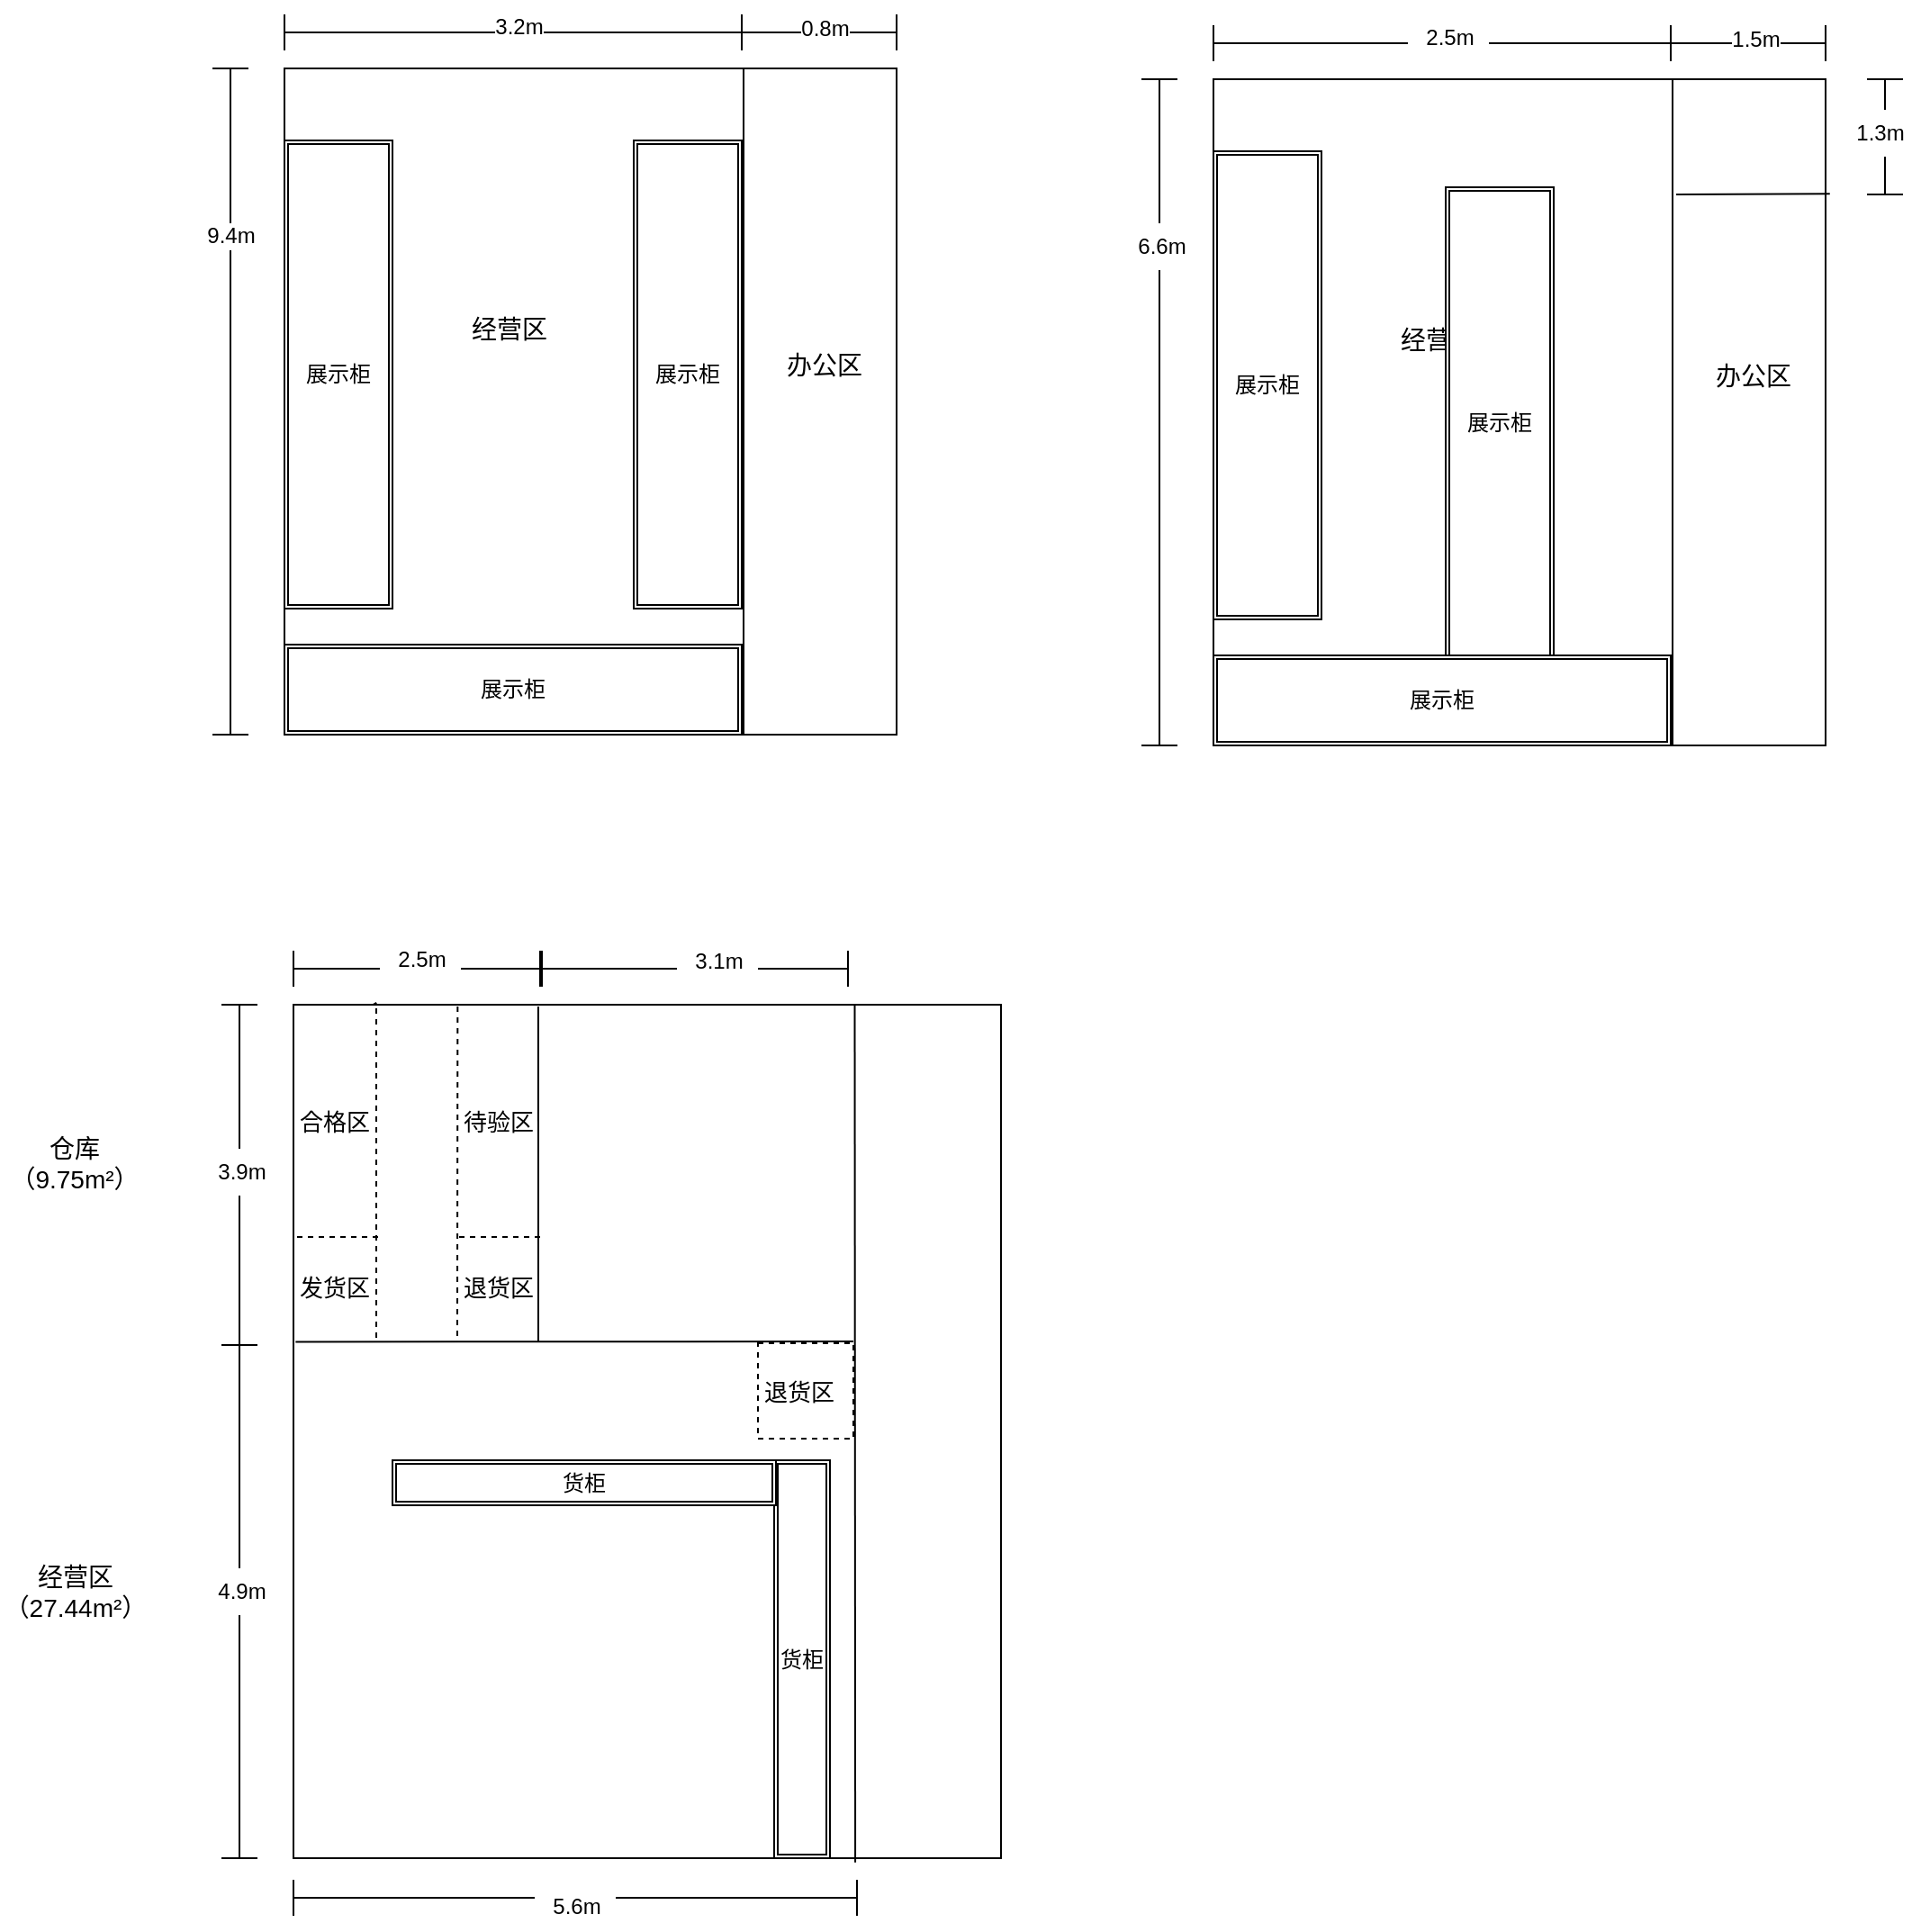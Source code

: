 <mxfile version="24.2.1" type="github">
  <diagram name="第 1 页" id="Z-B9GPo6lg7uLuRhSohc">
    <mxGraphModel dx="954" dy="541" grid="0" gridSize="10" guides="1" tooltips="1" connect="1" arrows="1" fold="1" page="1" pageScale="1" pageWidth="827" pageHeight="1169" math="0" shadow="0">
      <root>
        <mxCell id="0" />
        <mxCell id="1" parent="0" />
        <mxCell id="mRxpKOq9cnGKZ9Mrb7sG-1" value="" style="rounded=0;whiteSpace=wrap;html=1;" parent="1" vertex="1">
          <mxGeometry x="200" y="90" width="340" height="370" as="geometry" />
        </mxCell>
        <mxCell id="mRxpKOq9cnGKZ9Mrb7sG-3" value="办公区" style="text;html=1;align=center;verticalAlign=middle;whiteSpace=wrap;rounded=0;fontSize=14;" parent="1" vertex="1">
          <mxGeometry x="470" y="240" width="60" height="30" as="geometry" />
        </mxCell>
        <mxCell id="mRxpKOq9cnGKZ9Mrb7sG-4" value="经营区" style="text;html=1;align=center;verticalAlign=middle;whiteSpace=wrap;rounded=0;fontSize=14;" parent="1" vertex="1">
          <mxGeometry x="295" y="220" width="60" height="30" as="geometry" />
        </mxCell>
        <mxCell id="mRxpKOq9cnGKZ9Mrb7sG-5" value="" style="shape=crossbar;whiteSpace=wrap;html=1;rounded=1;direction=south;" parent="1" vertex="1">
          <mxGeometry x="160" y="90" width="20" height="370" as="geometry" />
        </mxCell>
        <mxCell id="mRxpKOq9cnGKZ9Mrb7sG-7" value="9.4m" style="text;html=1;align=center;verticalAlign=middle;resizable=0;points=[];autosize=1;strokeColor=none;fillColor=none;labelBackgroundColor=default;" parent="1" vertex="1">
          <mxGeometry x="145" y="168" width="50" height="30" as="geometry" />
        </mxCell>
        <mxCell id="mRxpKOq9cnGKZ9Mrb7sG-10" value="" style="shape=crossbar;whiteSpace=wrap;html=1;rounded=1;" parent="1" vertex="1">
          <mxGeometry x="200" y="60" width="254" height="20" as="geometry" />
        </mxCell>
        <mxCell id="mRxpKOq9cnGKZ9Mrb7sG-11" value="3.2m" style="text;html=1;align=center;verticalAlign=middle;resizable=0;points=[];autosize=1;strokeColor=none;fillColor=none;labelBackgroundColor=default;" parent="1" vertex="1">
          <mxGeometry x="305" y="52" width="50" height="30" as="geometry" />
        </mxCell>
        <mxCell id="mRxpKOq9cnGKZ9Mrb7sG-12" value="" style="endArrow=none;html=1;rounded=0;" parent="1" source="mRxpKOq9cnGKZ9Mrb7sG-1" edge="1">
          <mxGeometry width="50" height="50" relative="1" as="geometry">
            <mxPoint x="400" y="140" as="sourcePoint" />
            <mxPoint x="450" y="90" as="targetPoint" />
          </mxGeometry>
        </mxCell>
        <mxCell id="mRxpKOq9cnGKZ9Mrb7sG-13" value="" style="endArrow=none;html=1;rounded=0;" parent="1" source="mRxpKOq9cnGKZ9Mrb7sG-1" edge="1">
          <mxGeometry width="50" height="50" relative="1" as="geometry">
            <mxPoint x="400" y="140" as="sourcePoint" />
            <mxPoint x="450" y="90" as="targetPoint" />
          </mxGeometry>
        </mxCell>
        <mxCell id="mRxpKOq9cnGKZ9Mrb7sG-14" value="" style="endArrow=none;html=1;rounded=0;" parent="1" target="mRxpKOq9cnGKZ9Mrb7sG-1" edge="1">
          <mxGeometry width="50" height="50" relative="1" as="geometry">
            <mxPoint x="450" y="460" as="sourcePoint" />
            <mxPoint x="500" y="410" as="targetPoint" />
          </mxGeometry>
        </mxCell>
        <mxCell id="mRxpKOq9cnGKZ9Mrb7sG-15" value="" style="endArrow=none;html=1;rounded=0;exitX=0.75;exitY=0;exitDx=0;exitDy=0;entryX=0.75;entryY=1;entryDx=0;entryDy=0;" parent="1" source="mRxpKOq9cnGKZ9Mrb7sG-1" target="mRxpKOq9cnGKZ9Mrb7sG-1" edge="1">
          <mxGeometry width="50" height="50" relative="1" as="geometry">
            <mxPoint x="390" y="290" as="sourcePoint" />
            <mxPoint x="440" y="240" as="targetPoint" />
          </mxGeometry>
        </mxCell>
        <mxCell id="mRxpKOq9cnGKZ9Mrb7sG-16" value="" style="shape=crossbar;whiteSpace=wrap;html=1;rounded=1;" parent="1" vertex="1">
          <mxGeometry x="454" y="60" width="86" height="20" as="geometry" />
        </mxCell>
        <mxCell id="mRxpKOq9cnGKZ9Mrb7sG-17" value="0.8m" style="text;html=1;align=center;verticalAlign=middle;resizable=0;points=[];autosize=1;strokeColor=none;fillColor=none;labelBackgroundColor=default;" parent="1" vertex="1">
          <mxGeometry x="475" y="53" width="50" height="30" as="geometry" />
        </mxCell>
        <mxCell id="mRxpKOq9cnGKZ9Mrb7sG-18" value="展示柜" style="shape=ext;double=1;rounded=0;whiteSpace=wrap;html=1;" parent="1" vertex="1">
          <mxGeometry x="200" y="130" width="60" height="260" as="geometry" />
        </mxCell>
        <mxCell id="mRxpKOq9cnGKZ9Mrb7sG-19" value="展示柜" style="shape=ext;double=1;rounded=0;whiteSpace=wrap;html=1;" parent="1" vertex="1">
          <mxGeometry x="394" y="130" width="60" height="260" as="geometry" />
        </mxCell>
        <mxCell id="mRxpKOq9cnGKZ9Mrb7sG-20" value="展示柜" style="shape=ext;double=1;rounded=0;whiteSpace=wrap;html=1;" parent="1" vertex="1">
          <mxGeometry x="200" y="410" width="254" height="50" as="geometry" />
        </mxCell>
        <mxCell id="AbtzzDSf9mE-Rb6gtzmR-1" value="" style="rounded=0;whiteSpace=wrap;html=1;" parent="1" vertex="1">
          <mxGeometry x="205" y="610" width="393" height="474" as="geometry" />
        </mxCell>
        <mxCell id="AbtzzDSf9mE-Rb6gtzmR-3" value="经营区&lt;div&gt;（27.44m²）&lt;/div&gt;" style="text;html=1;align=center;verticalAlign=middle;whiteSpace=wrap;rounded=0;fontSize=14;" parent="1" vertex="1">
          <mxGeometry x="42" y="921" width="84" height="30" as="geometry" />
        </mxCell>
        <mxCell id="AbtzzDSf9mE-Rb6gtzmR-4" value="" style="shape=crossbar;whiteSpace=wrap;html=1;rounded=1;direction=south;" parent="1" vertex="1">
          <mxGeometry x="165" y="610" width="20" height="189" as="geometry" />
        </mxCell>
        <mxCell id="AbtzzDSf9mE-Rb6gtzmR-5" value="3.9m" style="text;html=1;align=center;verticalAlign=middle;resizable=0;points=[];autosize=1;strokeColor=none;fillColor=default;labelBackgroundColor=default;" parent="1" vertex="1">
          <mxGeometry x="153" y="690" width="45" height="26" as="geometry" />
        </mxCell>
        <mxCell id="AbtzzDSf9mE-Rb6gtzmR-6" value="" style="shape=crossbar;whiteSpace=wrap;html=1;rounded=1;" parent="1" vertex="1">
          <mxGeometry x="205" y="580" width="137" height="20" as="geometry" />
        </mxCell>
        <mxCell id="AbtzzDSf9mE-Rb6gtzmR-8" value="" style="endArrow=none;html=1;rounded=0;" parent="1" source="AbtzzDSf9mE-Rb6gtzmR-1" edge="1">
          <mxGeometry width="50" height="50" relative="1" as="geometry">
            <mxPoint x="405" y="660" as="sourcePoint" />
            <mxPoint x="455" y="610" as="targetPoint" />
          </mxGeometry>
        </mxCell>
        <mxCell id="AbtzzDSf9mE-Rb6gtzmR-9" value="" style="endArrow=none;html=1;rounded=0;" parent="1" source="AbtzzDSf9mE-Rb6gtzmR-1" edge="1">
          <mxGeometry width="50" height="50" relative="1" as="geometry">
            <mxPoint x="405" y="660" as="sourcePoint" />
            <mxPoint x="455" y="610" as="targetPoint" />
          </mxGeometry>
        </mxCell>
        <mxCell id="AbtzzDSf9mE-Rb6gtzmR-11" value="" style="endArrow=none;html=1;rounded=0;exitX=0.75;exitY=0;exitDx=0;exitDy=0;entryX=0.794;entryY=1.005;entryDx=0;entryDy=0;entryPerimeter=0;" parent="1" target="AbtzzDSf9mE-Rb6gtzmR-1" edge="1">
          <mxGeometry width="50" height="50" relative="1" as="geometry">
            <mxPoint x="516.75" y="610" as="sourcePoint" />
            <mxPoint x="516.75" y="980" as="targetPoint" />
          </mxGeometry>
        </mxCell>
        <mxCell id="AbtzzDSf9mE-Rb6gtzmR-12" value="" style="shape=crossbar;whiteSpace=wrap;html=1;rounded=1;" parent="1" vertex="1">
          <mxGeometry x="343" y="580" width="170" height="20" as="geometry" />
        </mxCell>
        <mxCell id="AbtzzDSf9mE-Rb6gtzmR-13" value="3.1m" style="text;html=1;align=center;verticalAlign=middle;resizable=0;points=[];autosize=1;strokeColor=none;fillColor=default;labelBackgroundColor=default;" parent="1" vertex="1">
          <mxGeometry x="418" y="573" width="45" height="26" as="geometry" />
        </mxCell>
        <mxCell id="AbtzzDSf9mE-Rb6gtzmR-15" value="货柜" style="shape=ext;double=1;rounded=0;whiteSpace=wrap;html=1;" parent="1" vertex="1">
          <mxGeometry x="472" y="863" width="31" height="221" as="geometry" />
        </mxCell>
        <mxCell id="AbtzzDSf9mE-Rb6gtzmR-16" value="货柜" style="shape=ext;double=1;rounded=0;whiteSpace=wrap;html=1;" parent="1" vertex="1">
          <mxGeometry x="260" y="863" width="213" height="25" as="geometry" />
        </mxCell>
        <mxCell id="AbtzzDSf9mE-Rb6gtzmR-19" value="2.5m" style="text;html=1;align=center;verticalAlign=middle;resizable=0;points=[];autosize=1;strokeColor=none;fillColor=default;" parent="1" vertex="1">
          <mxGeometry x="253" y="572" width="45" height="26" as="geometry" />
        </mxCell>
        <mxCell id="AbtzzDSf9mE-Rb6gtzmR-20" value="" style="endArrow=none;html=1;rounded=0;" parent="1" target="AbtzzDSf9mE-Rb6gtzmR-1" edge="1">
          <mxGeometry width="50" height="50" relative="1" as="geometry">
            <mxPoint x="205" y="804" as="sourcePoint" />
            <mxPoint x="255" y="754" as="targetPoint" />
          </mxGeometry>
        </mxCell>
        <mxCell id="AbtzzDSf9mE-Rb6gtzmR-21" value="" style="endArrow=none;html=1;rounded=0;exitX=0.003;exitY=0.395;exitDx=0;exitDy=0;exitPerimeter=0;" parent="1" source="AbtzzDSf9mE-Rb6gtzmR-1" edge="1">
          <mxGeometry width="50" height="50" relative="1" as="geometry">
            <mxPoint x="236" y="805" as="sourcePoint" />
            <mxPoint x="516" y="797" as="targetPoint" />
          </mxGeometry>
        </mxCell>
        <mxCell id="AbtzzDSf9mE-Rb6gtzmR-22" value="" style="endArrow=none;html=1;rounded=0;entryX=0.346;entryY=0.002;entryDx=0;entryDy=0;entryPerimeter=0;" parent="1" target="AbtzzDSf9mE-Rb6gtzmR-1" edge="1">
          <mxGeometry width="50" height="50" relative="1" as="geometry">
            <mxPoint x="341" y="797" as="sourcePoint" />
            <mxPoint x="349" y="654" as="targetPoint" />
          </mxGeometry>
        </mxCell>
        <mxCell id="AbtzzDSf9mE-Rb6gtzmR-23" value="" style="endArrow=none;dashed=1;html=1;dashPattern=1 3;strokeWidth=2;rounded=0;" parent="1" source="AbtzzDSf9mE-Rb6gtzmR-1" edge="1">
          <mxGeometry width="50" height="50" relative="1" as="geometry">
            <mxPoint x="200" y="659" as="sourcePoint" />
            <mxPoint x="250" y="609" as="targetPoint" />
          </mxGeometry>
        </mxCell>
        <mxCell id="AbtzzDSf9mE-Rb6gtzmR-25" value="" style="endArrow=none;dashed=1;html=1;strokeWidth=1;rounded=0;entryX=0.117;entryY=0.001;entryDx=0;entryDy=0;entryPerimeter=0;" parent="1" target="AbtzzDSf9mE-Rb6gtzmR-1" edge="1">
          <mxGeometry width="50" height="50" relative="1" as="geometry">
            <mxPoint x="251" y="795" as="sourcePoint" />
            <mxPoint x="294" y="672" as="targetPoint" />
          </mxGeometry>
        </mxCell>
        <mxCell id="AbtzzDSf9mE-Rb6gtzmR-26" value="" style="endArrow=none;dashed=1;html=1;strokeWidth=1;rounded=0;entryX=0.232;entryY=0.001;entryDx=0;entryDy=0;entryPerimeter=0;" parent="1" target="AbtzzDSf9mE-Rb6gtzmR-1" edge="1">
          <mxGeometry width="50" height="50" relative="1" as="geometry">
            <mxPoint x="296" y="794" as="sourcePoint" />
            <mxPoint x="261" y="620" as="targetPoint" />
          </mxGeometry>
        </mxCell>
        <mxCell id="AbtzzDSf9mE-Rb6gtzmR-27" value="" style="endArrow=none;dashed=1;html=1;strokeWidth=1;rounded=0;" parent="1" edge="1">
          <mxGeometry width="50" height="50" relative="1" as="geometry">
            <mxPoint x="297" y="739" as="sourcePoint" />
            <mxPoint x="343" y="739" as="targetPoint" />
          </mxGeometry>
        </mxCell>
        <mxCell id="AbtzzDSf9mE-Rb6gtzmR-28" value="待验区" style="text;html=1;align=center;verticalAlign=middle;whiteSpace=wrap;rounded=0;fontSize=13;" parent="1" vertex="1">
          <mxGeometry x="289" y="660" width="60" height="30" as="geometry" />
        </mxCell>
        <mxCell id="AbtzzDSf9mE-Rb6gtzmR-29" value="退货区" style="text;html=1;align=center;verticalAlign=middle;whiteSpace=wrap;rounded=0;fontSize=13;" parent="1" vertex="1">
          <mxGeometry x="289" y="752" width="60" height="30" as="geometry" />
        </mxCell>
        <mxCell id="AbtzzDSf9mE-Rb6gtzmR-30" value="合格区" style="text;html=1;align=center;verticalAlign=middle;whiteSpace=wrap;rounded=0;fontSize=13;" parent="1" vertex="1">
          <mxGeometry x="198" y="660" width="60" height="30" as="geometry" />
        </mxCell>
        <mxCell id="AbtzzDSf9mE-Rb6gtzmR-31" value="" style="whiteSpace=wrap;html=1;aspect=fixed;dashed=1;" parent="1" vertex="1">
          <mxGeometry x="463" y="798" width="53" height="53" as="geometry" />
        </mxCell>
        <mxCell id="AbtzzDSf9mE-Rb6gtzmR-34" value="退货区" style="text;html=1;align=center;verticalAlign=middle;whiteSpace=wrap;rounded=0;fontSize=13;" parent="1" vertex="1">
          <mxGeometry x="456" y="809.5" width="60" height="30" as="geometry" />
        </mxCell>
        <mxCell id="AbtzzDSf9mE-Rb6gtzmR-35" value="" style="shape=crossbar;whiteSpace=wrap;html=1;rounded=1;direction=south;" parent="1" vertex="1">
          <mxGeometry x="165" y="799" width="20" height="285" as="geometry" />
        </mxCell>
        <mxCell id="AbtzzDSf9mE-Rb6gtzmR-36" value="4.9m" style="text;html=1;align=center;verticalAlign=middle;resizable=0;points=[];autosize=1;strokeColor=none;fillColor=default;labelBackgroundColor=default;" parent="1" vertex="1">
          <mxGeometry x="153" y="923" width="45" height="26" as="geometry" />
        </mxCell>
        <mxCell id="AbtzzDSf9mE-Rb6gtzmR-37" value="" style="shape=crossbar;whiteSpace=wrap;html=1;rounded=1;" parent="1" vertex="1">
          <mxGeometry x="205" y="1096" width="313" height="20" as="geometry" />
        </mxCell>
        <mxCell id="AbtzzDSf9mE-Rb6gtzmR-38" value="5.6m" style="text;html=1;align=center;verticalAlign=middle;resizable=0;points=[];autosize=1;strokeColor=none;fillColor=default;labelBackgroundColor=default;" parent="1" vertex="1">
          <mxGeometry x="339" y="1098" width="45" height="26" as="geometry" />
        </mxCell>
        <mxCell id="AbtzzDSf9mE-Rb6gtzmR-39" value="仓库&lt;div&gt;（9.75m²）&lt;/div&gt;" style="text;html=1;align=center;verticalAlign=middle;whiteSpace=wrap;rounded=0;fontSize=14;" parent="1" vertex="1">
          <mxGeometry x="43" y="683" width="81" height="30" as="geometry" />
        </mxCell>
        <mxCell id="AbtzzDSf9mE-Rb6gtzmR-40" value="" style="endArrow=none;dashed=1;html=1;strokeWidth=1;rounded=0;" parent="1" edge="1">
          <mxGeometry width="50" height="50" relative="1" as="geometry">
            <mxPoint x="207" y="739" as="sourcePoint" />
            <mxPoint x="253" y="739" as="targetPoint" />
          </mxGeometry>
        </mxCell>
        <mxCell id="AbtzzDSf9mE-Rb6gtzmR-41" value="发货区" style="text;html=1;align=center;verticalAlign=middle;whiteSpace=wrap;rounded=0;fontSize=13;" parent="1" vertex="1">
          <mxGeometry x="198" y="752" width="60" height="30" as="geometry" />
        </mxCell>
        <mxCell id="Akqk1PsO7k6nNeHA24I_-1" value="" style="rounded=0;whiteSpace=wrap;html=1;" vertex="1" parent="1">
          <mxGeometry x="716" y="96" width="340" height="370" as="geometry" />
        </mxCell>
        <mxCell id="Akqk1PsO7k6nNeHA24I_-2" value="办公区" style="text;html=1;align=center;verticalAlign=middle;whiteSpace=wrap;rounded=0;fontSize=14;" vertex="1" parent="1">
          <mxGeometry x="986" y="246" width="60" height="30" as="geometry" />
        </mxCell>
        <mxCell id="Akqk1PsO7k6nNeHA24I_-3" value="经营区" style="text;html=1;align=center;verticalAlign=middle;whiteSpace=wrap;rounded=0;fontSize=14;" vertex="1" parent="1">
          <mxGeometry x="811" y="226" width="60" height="30" as="geometry" />
        </mxCell>
        <mxCell id="Akqk1PsO7k6nNeHA24I_-4" value="" style="shape=crossbar;whiteSpace=wrap;html=1;rounded=1;direction=south;" vertex="1" parent="1">
          <mxGeometry x="676" y="96" width="20" height="370" as="geometry" />
        </mxCell>
        <mxCell id="Akqk1PsO7k6nNeHA24I_-5" value="6.6m" style="text;html=1;align=center;verticalAlign=middle;resizable=0;points=[];autosize=1;strokeColor=none;fillColor=default;labelBackgroundColor=default;" vertex="1" parent="1">
          <mxGeometry x="664" y="176" width="45" height="26" as="geometry" />
        </mxCell>
        <mxCell id="Akqk1PsO7k6nNeHA24I_-6" value="" style="shape=crossbar;whiteSpace=wrap;html=1;rounded=1;" vertex="1" parent="1">
          <mxGeometry x="716" y="66" width="254" height="20" as="geometry" />
        </mxCell>
        <mxCell id="Akqk1PsO7k6nNeHA24I_-7" value="2.5m" style="text;html=1;align=center;verticalAlign=middle;resizable=0;points=[];autosize=1;strokeColor=none;fillColor=default;labelBackgroundColor=default;" vertex="1" parent="1">
          <mxGeometry x="824" y="60" width="45" height="26" as="geometry" />
        </mxCell>
        <mxCell id="Akqk1PsO7k6nNeHA24I_-8" value="" style="endArrow=none;html=1;rounded=0;" edge="1" parent="1" source="Akqk1PsO7k6nNeHA24I_-1">
          <mxGeometry width="50" height="50" relative="1" as="geometry">
            <mxPoint x="916" y="146" as="sourcePoint" />
            <mxPoint x="966" y="96" as="targetPoint" />
          </mxGeometry>
        </mxCell>
        <mxCell id="Akqk1PsO7k6nNeHA24I_-9" value="" style="endArrow=none;html=1;rounded=0;" edge="1" parent="1" source="Akqk1PsO7k6nNeHA24I_-1">
          <mxGeometry width="50" height="50" relative="1" as="geometry">
            <mxPoint x="916" y="146" as="sourcePoint" />
            <mxPoint x="966" y="96" as="targetPoint" />
          </mxGeometry>
        </mxCell>
        <mxCell id="Akqk1PsO7k6nNeHA24I_-10" value="" style="endArrow=none;html=1;rounded=0;" edge="1" parent="1" target="Akqk1PsO7k6nNeHA24I_-1">
          <mxGeometry width="50" height="50" relative="1" as="geometry">
            <mxPoint x="966" y="466" as="sourcePoint" />
            <mxPoint x="1016" y="416" as="targetPoint" />
          </mxGeometry>
        </mxCell>
        <mxCell id="Akqk1PsO7k6nNeHA24I_-11" value="" style="endArrow=none;html=1;rounded=0;exitX=0.75;exitY=0;exitDx=0;exitDy=0;entryX=0.75;entryY=1;entryDx=0;entryDy=0;" edge="1" parent="1" source="Akqk1PsO7k6nNeHA24I_-1" target="Akqk1PsO7k6nNeHA24I_-1">
          <mxGeometry width="50" height="50" relative="1" as="geometry">
            <mxPoint x="906" y="296" as="sourcePoint" />
            <mxPoint x="956" y="246" as="targetPoint" />
          </mxGeometry>
        </mxCell>
        <mxCell id="Akqk1PsO7k6nNeHA24I_-12" value="" style="shape=crossbar;whiteSpace=wrap;html=1;rounded=1;" vertex="1" parent="1">
          <mxGeometry x="970" y="66" width="86" height="20" as="geometry" />
        </mxCell>
        <mxCell id="Akqk1PsO7k6nNeHA24I_-13" value="1.5m" style="text;html=1;align=center;verticalAlign=middle;resizable=0;points=[];autosize=1;strokeColor=none;fillColor=none;labelBackgroundColor=default;" vertex="1" parent="1">
          <mxGeometry x="994" y="61" width="45" height="26" as="geometry" />
        </mxCell>
        <mxCell id="Akqk1PsO7k6nNeHA24I_-14" value="展示柜" style="shape=ext;double=1;rounded=0;whiteSpace=wrap;html=1;" vertex="1" parent="1">
          <mxGeometry x="716" y="136" width="60" height="260" as="geometry" />
        </mxCell>
        <mxCell id="Akqk1PsO7k6nNeHA24I_-15" value="展示柜" style="shape=ext;double=1;rounded=0;whiteSpace=wrap;html=1;" vertex="1" parent="1">
          <mxGeometry x="845" y="156" width="60" height="262" as="geometry" />
        </mxCell>
        <mxCell id="Akqk1PsO7k6nNeHA24I_-16" value="展示柜" style="shape=ext;double=1;rounded=0;whiteSpace=wrap;html=1;" vertex="1" parent="1">
          <mxGeometry x="716" y="416" width="254" height="50" as="geometry" />
        </mxCell>
        <mxCell id="Akqk1PsO7k6nNeHA24I_-17" value="" style="endArrow=none;html=1;rounded=0;entryX=1.007;entryY=0.172;entryDx=0;entryDy=0;entryPerimeter=0;" edge="1" parent="1" target="Akqk1PsO7k6nNeHA24I_-1">
          <mxGeometry width="50" height="50" relative="1" as="geometry">
            <mxPoint x="973" y="160" as="sourcePoint" />
            <mxPoint x="1022" y="110" as="targetPoint" />
          </mxGeometry>
        </mxCell>
        <mxCell id="Akqk1PsO7k6nNeHA24I_-18" value="" style="shape=crossbar;whiteSpace=wrap;html=1;rounded=1;direction=south;" vertex="1" parent="1">
          <mxGeometry x="1079" y="96" width="20" height="64" as="geometry" />
        </mxCell>
        <mxCell id="Akqk1PsO7k6nNeHA24I_-19" value="1.3m" style="text;html=1;align=center;verticalAlign=middle;resizable=0;points=[];autosize=1;strokeColor=none;fillColor=default;" vertex="1" parent="1">
          <mxGeometry x="1063" y="113" width="45" height="26" as="geometry" />
        </mxCell>
      </root>
    </mxGraphModel>
  </diagram>
</mxfile>
